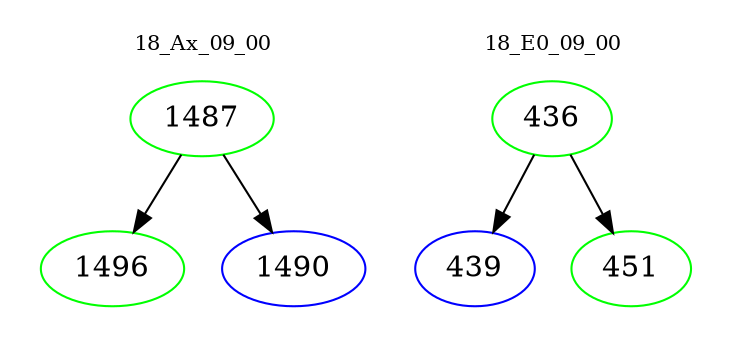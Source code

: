 digraph{
subgraph cluster_0 {
color = white
label = "18_Ax_09_00";
fontsize=10;
T0_1487 [label="1487", color="green"]
T0_1487 -> T0_1496 [color="black"]
T0_1496 [label="1496", color="green"]
T0_1487 -> T0_1490 [color="black"]
T0_1490 [label="1490", color="blue"]
}
subgraph cluster_1 {
color = white
label = "18_E0_09_00";
fontsize=10;
T1_436 [label="436", color="green"]
T1_436 -> T1_439 [color="black"]
T1_439 [label="439", color="blue"]
T1_436 -> T1_451 [color="black"]
T1_451 [label="451", color="green"]
}
}
